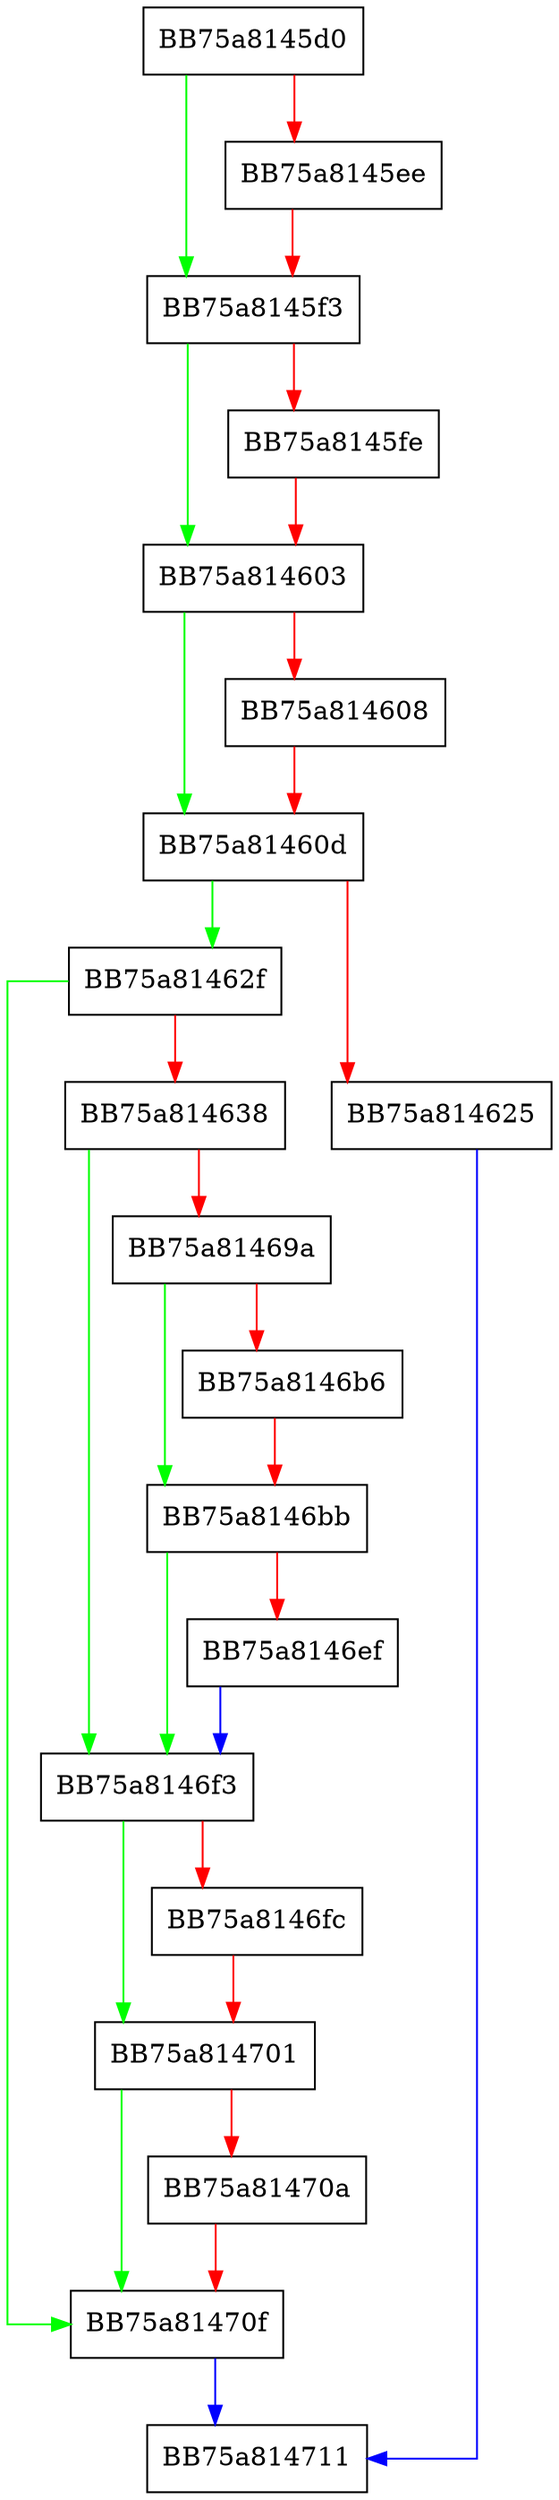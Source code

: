 digraph GetProcessInfoInBuffer {
  node [shape="box"];
  graph [splines=ortho];
  BB75a8145d0 -> BB75a8145f3 [color="green"];
  BB75a8145d0 -> BB75a8145ee [color="red"];
  BB75a8145ee -> BB75a8145f3 [color="red"];
  BB75a8145f3 -> BB75a814603 [color="green"];
  BB75a8145f3 -> BB75a8145fe [color="red"];
  BB75a8145fe -> BB75a814603 [color="red"];
  BB75a814603 -> BB75a81460d [color="green"];
  BB75a814603 -> BB75a814608 [color="red"];
  BB75a814608 -> BB75a81460d [color="red"];
  BB75a81460d -> BB75a81462f [color="green"];
  BB75a81460d -> BB75a814625 [color="red"];
  BB75a814625 -> BB75a814711 [color="blue"];
  BB75a81462f -> BB75a81470f [color="green"];
  BB75a81462f -> BB75a814638 [color="red"];
  BB75a814638 -> BB75a8146f3 [color="green"];
  BB75a814638 -> BB75a81469a [color="red"];
  BB75a81469a -> BB75a8146bb [color="green"];
  BB75a81469a -> BB75a8146b6 [color="red"];
  BB75a8146b6 -> BB75a8146bb [color="red"];
  BB75a8146bb -> BB75a8146f3 [color="green"];
  BB75a8146bb -> BB75a8146ef [color="red"];
  BB75a8146ef -> BB75a8146f3 [color="blue"];
  BB75a8146f3 -> BB75a814701 [color="green"];
  BB75a8146f3 -> BB75a8146fc [color="red"];
  BB75a8146fc -> BB75a814701 [color="red"];
  BB75a814701 -> BB75a81470f [color="green"];
  BB75a814701 -> BB75a81470a [color="red"];
  BB75a81470a -> BB75a81470f [color="red"];
  BB75a81470f -> BB75a814711 [color="blue"];
}